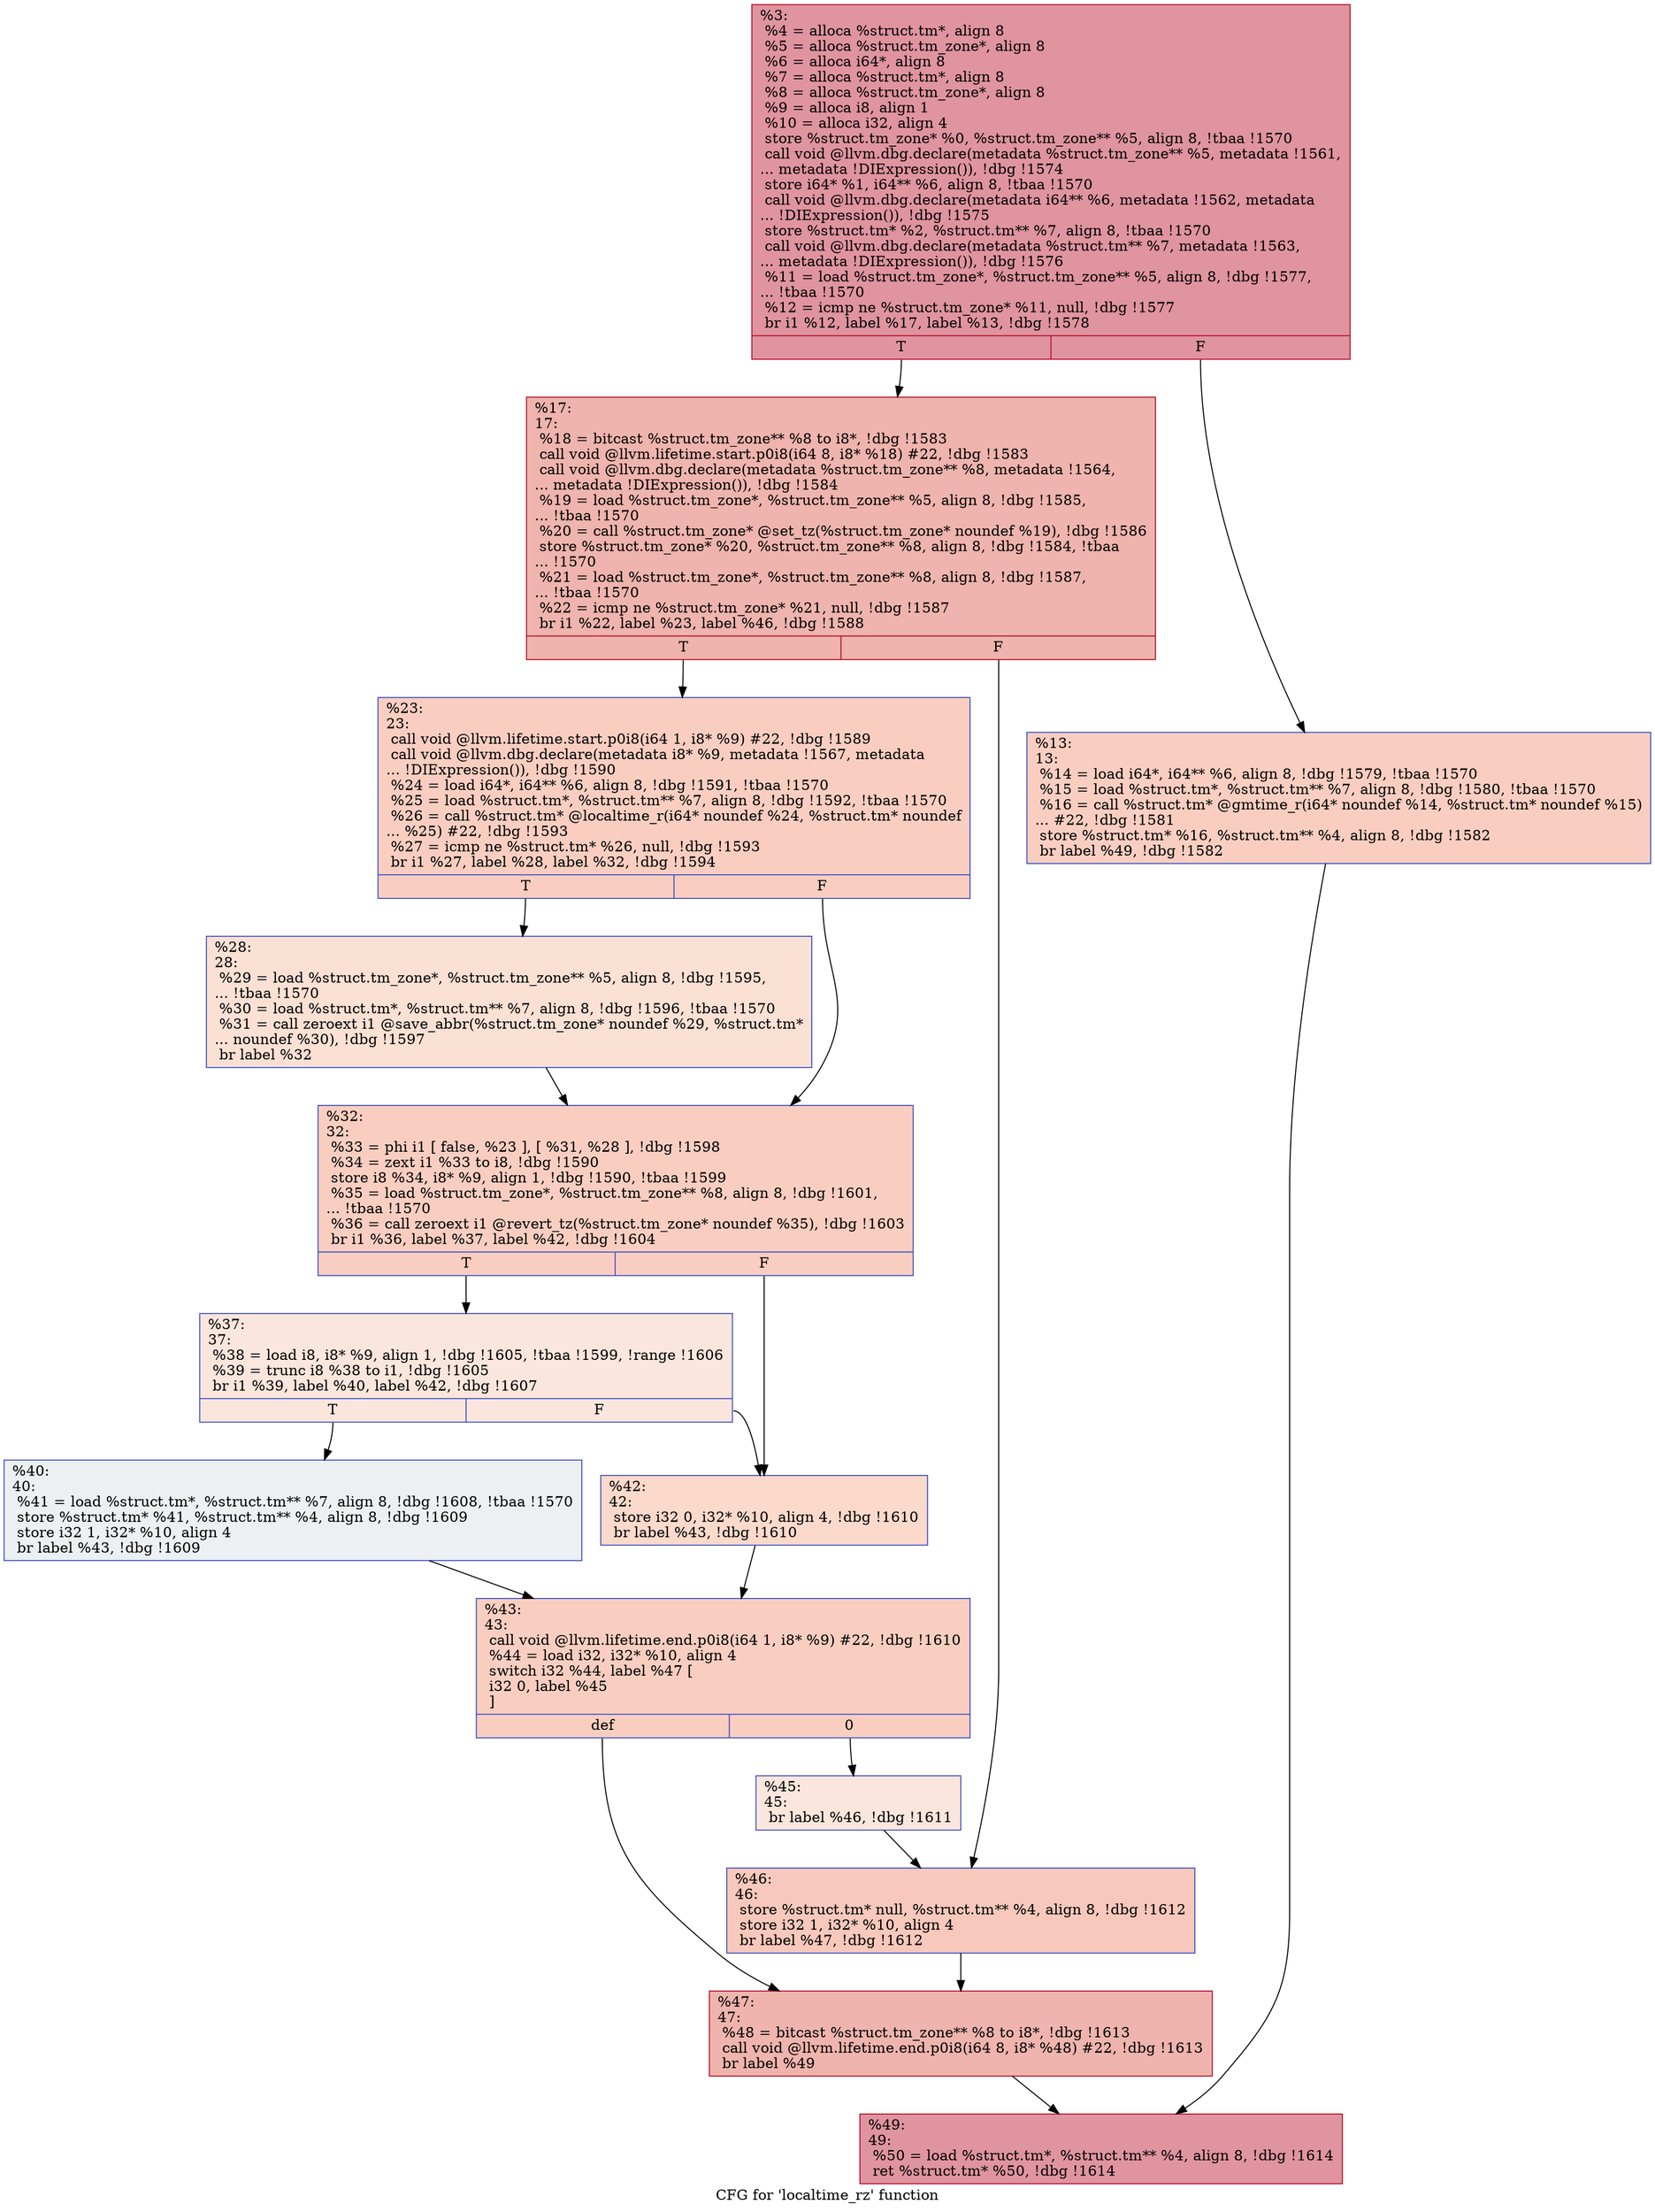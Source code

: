 digraph "CFG for 'localtime_rz' function" {
	label="CFG for 'localtime_rz' function";

	Node0x102b800 [shape=record,color="#b70d28ff", style=filled, fillcolor="#b70d2870",label="{%3:\l  %4 = alloca %struct.tm*, align 8\l  %5 = alloca %struct.tm_zone*, align 8\l  %6 = alloca i64*, align 8\l  %7 = alloca %struct.tm*, align 8\l  %8 = alloca %struct.tm_zone*, align 8\l  %9 = alloca i8, align 1\l  %10 = alloca i32, align 4\l  store %struct.tm_zone* %0, %struct.tm_zone** %5, align 8, !tbaa !1570\l  call void @llvm.dbg.declare(metadata %struct.tm_zone** %5, metadata !1561,\l... metadata !DIExpression()), !dbg !1574\l  store i64* %1, i64** %6, align 8, !tbaa !1570\l  call void @llvm.dbg.declare(metadata i64** %6, metadata !1562, metadata\l... !DIExpression()), !dbg !1575\l  store %struct.tm* %2, %struct.tm** %7, align 8, !tbaa !1570\l  call void @llvm.dbg.declare(metadata %struct.tm** %7, metadata !1563,\l... metadata !DIExpression()), !dbg !1576\l  %11 = load %struct.tm_zone*, %struct.tm_zone** %5, align 8, !dbg !1577,\l... !tbaa !1570\l  %12 = icmp ne %struct.tm_zone* %11, null, !dbg !1577\l  br i1 %12, label %17, label %13, !dbg !1578\l|{<s0>T|<s1>F}}"];
	Node0x102b800:s0 -> Node0x102b920;
	Node0x102b800:s1 -> Node0x102b8d0;
	Node0x102b8d0 [shape=record,color="#3d50c3ff", style=filled, fillcolor="#f2907270",label="{%13:\l13:                                               \l  %14 = load i64*, i64** %6, align 8, !dbg !1579, !tbaa !1570\l  %15 = load %struct.tm*, %struct.tm** %7, align 8, !dbg !1580, !tbaa !1570\l  %16 = call %struct.tm* @gmtime_r(i64* noundef %14, %struct.tm* noundef %15)\l... #22, !dbg !1581\l  store %struct.tm* %16, %struct.tm** %4, align 8, !dbg !1582\l  br label %49, !dbg !1582\l}"];
	Node0x102b8d0 -> Node0x102bc90;
	Node0x102b920 [shape=record,color="#b70d28ff", style=filled, fillcolor="#d8564670",label="{%17:\l17:                                               \l  %18 = bitcast %struct.tm_zone** %8 to i8*, !dbg !1583\l  call void @llvm.lifetime.start.p0i8(i64 8, i8* %18) #22, !dbg !1583\l  call void @llvm.dbg.declare(metadata %struct.tm_zone** %8, metadata !1564,\l... metadata !DIExpression()), !dbg !1584\l  %19 = load %struct.tm_zone*, %struct.tm_zone** %5, align 8, !dbg !1585,\l... !tbaa !1570\l  %20 = call %struct.tm_zone* @set_tz(%struct.tm_zone* noundef %19), !dbg !1586\l  store %struct.tm_zone* %20, %struct.tm_zone** %8, align 8, !dbg !1584, !tbaa\l... !1570\l  %21 = load %struct.tm_zone*, %struct.tm_zone** %8, align 8, !dbg !1587,\l... !tbaa !1570\l  %22 = icmp ne %struct.tm_zone* %21, null, !dbg !1587\l  br i1 %22, label %23, label %46, !dbg !1588\l|{<s0>T|<s1>F}}"];
	Node0x102b920:s0 -> Node0x102b970;
	Node0x102b920:s1 -> Node0x102bbf0;
	Node0x102b970 [shape=record,color="#3d50c3ff", style=filled, fillcolor="#f2907270",label="{%23:\l23:                                               \l  call void @llvm.lifetime.start.p0i8(i64 1, i8* %9) #22, !dbg !1589\l  call void @llvm.dbg.declare(metadata i8* %9, metadata !1567, metadata\l... !DIExpression()), !dbg !1590\l  %24 = load i64*, i64** %6, align 8, !dbg !1591, !tbaa !1570\l  %25 = load %struct.tm*, %struct.tm** %7, align 8, !dbg !1592, !tbaa !1570\l  %26 = call %struct.tm* @localtime_r(i64* noundef %24, %struct.tm* noundef\l... %25) #22, !dbg !1593\l  %27 = icmp ne %struct.tm* %26, null, !dbg !1593\l  br i1 %27, label %28, label %32, !dbg !1594\l|{<s0>T|<s1>F}}"];
	Node0x102b970:s0 -> Node0x102b9c0;
	Node0x102b970:s1 -> Node0x102ba10;
	Node0x102b9c0 [shape=record,color="#3d50c3ff", style=filled, fillcolor="#f7b99e70",label="{%28:\l28:                                               \l  %29 = load %struct.tm_zone*, %struct.tm_zone** %5, align 8, !dbg !1595,\l... !tbaa !1570\l  %30 = load %struct.tm*, %struct.tm** %7, align 8, !dbg !1596, !tbaa !1570\l  %31 = call zeroext i1 @save_abbr(%struct.tm_zone* noundef %29, %struct.tm*\l... noundef %30), !dbg !1597\l  br label %32\l}"];
	Node0x102b9c0 -> Node0x102ba10;
	Node0x102ba10 [shape=record,color="#3d50c3ff", style=filled, fillcolor="#f2907270",label="{%32:\l32:                                               \l  %33 = phi i1 [ false, %23 ], [ %31, %28 ], !dbg !1598\l  %34 = zext i1 %33 to i8, !dbg !1590\l  store i8 %34, i8* %9, align 1, !dbg !1590, !tbaa !1599\l  %35 = load %struct.tm_zone*, %struct.tm_zone** %8, align 8, !dbg !1601,\l... !tbaa !1570\l  %36 = call zeroext i1 @revert_tz(%struct.tm_zone* noundef %35), !dbg !1603\l  br i1 %36, label %37, label %42, !dbg !1604\l|{<s0>T|<s1>F}}"];
	Node0x102ba10:s0 -> Node0x102ba60;
	Node0x102ba10:s1 -> Node0x102bb00;
	Node0x102ba60 [shape=record,color="#3d50c3ff", style=filled, fillcolor="#f3c7b170",label="{%37:\l37:                                               \l  %38 = load i8, i8* %9, align 1, !dbg !1605, !tbaa !1599, !range !1606\l  %39 = trunc i8 %38 to i1, !dbg !1605\l  br i1 %39, label %40, label %42, !dbg !1607\l|{<s0>T|<s1>F}}"];
	Node0x102ba60:s0 -> Node0x102bab0;
	Node0x102ba60:s1 -> Node0x102bb00;
	Node0x102bab0 [shape=record,color="#3d50c3ff", style=filled, fillcolor="#d6dce470",label="{%40:\l40:                                               \l  %41 = load %struct.tm*, %struct.tm** %7, align 8, !dbg !1608, !tbaa !1570\l  store %struct.tm* %41, %struct.tm** %4, align 8, !dbg !1609\l  store i32 1, i32* %10, align 4\l  br label %43, !dbg !1609\l}"];
	Node0x102bab0 -> Node0x102bb50;
	Node0x102bb00 [shape=record,color="#3d50c3ff", style=filled, fillcolor="#f7a88970",label="{%42:\l42:                                               \l  store i32 0, i32* %10, align 4, !dbg !1610\l  br label %43, !dbg !1610\l}"];
	Node0x102bb00 -> Node0x102bb50;
	Node0x102bb50 [shape=record,color="#3d50c3ff", style=filled, fillcolor="#f2907270",label="{%43:\l43:                                               \l  call void @llvm.lifetime.end.p0i8(i64 1, i8* %9) #22, !dbg !1610\l  %44 = load i32, i32* %10, align 4\l  switch i32 %44, label %47 [\l    i32 0, label %45\l  ]\l|{<s0>def|<s1>0}}"];
	Node0x102bb50:s0 -> Node0x102bc40;
	Node0x102bb50:s1 -> Node0x102bba0;
	Node0x102bba0 [shape=record,color="#3d50c3ff", style=filled, fillcolor="#f3c7b170",label="{%45:\l45:                                               \l  br label %46, !dbg !1611\l}"];
	Node0x102bba0 -> Node0x102bbf0;
	Node0x102bbf0 [shape=record,color="#3d50c3ff", style=filled, fillcolor="#ed836670",label="{%46:\l46:                                               \l  store %struct.tm* null, %struct.tm** %4, align 8, !dbg !1612\l  store i32 1, i32* %10, align 4\l  br label %47, !dbg !1612\l}"];
	Node0x102bbf0 -> Node0x102bc40;
	Node0x102bc40 [shape=record,color="#b70d28ff", style=filled, fillcolor="#d8564670",label="{%47:\l47:                                               \l  %48 = bitcast %struct.tm_zone** %8 to i8*, !dbg !1613\l  call void @llvm.lifetime.end.p0i8(i64 8, i8* %48) #22, !dbg !1613\l  br label %49\l}"];
	Node0x102bc40 -> Node0x102bc90;
	Node0x102bc90 [shape=record,color="#b70d28ff", style=filled, fillcolor="#b70d2870",label="{%49:\l49:                                               \l  %50 = load %struct.tm*, %struct.tm** %4, align 8, !dbg !1614\l  ret %struct.tm* %50, !dbg !1614\l}"];
}
